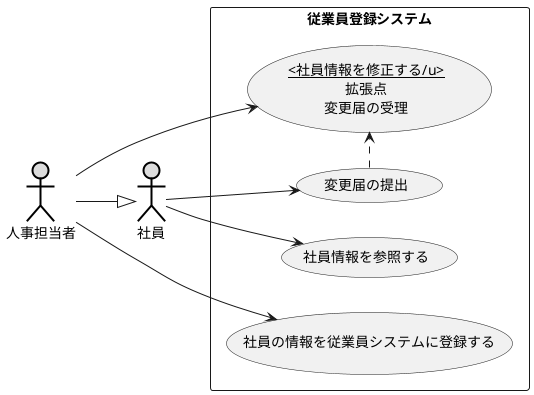 @startuml 演習2-6
left to right direction
actor 社員#DDDDDD;line:black;line.bold;
actor 人事担当者#DDDDDD;line:black;line.bold;
rectangle 従業員登録システム {
usecase 社員情報を参照する
usecase 変更届の提出
usecase (<u><社員情報を修正する/u>\n拡張点\n変更届の受理) as input
usecase 社員の情報を従業員システムに登録する
}
人事担当者 --|> 社員
社員 --> 社員情報を参照する
社員 --> 変更届の提出
変更届の提出 .> input
人事担当者 --> input
人事担当者 --> 社員の情報を従業員システムに登録する
@endum
